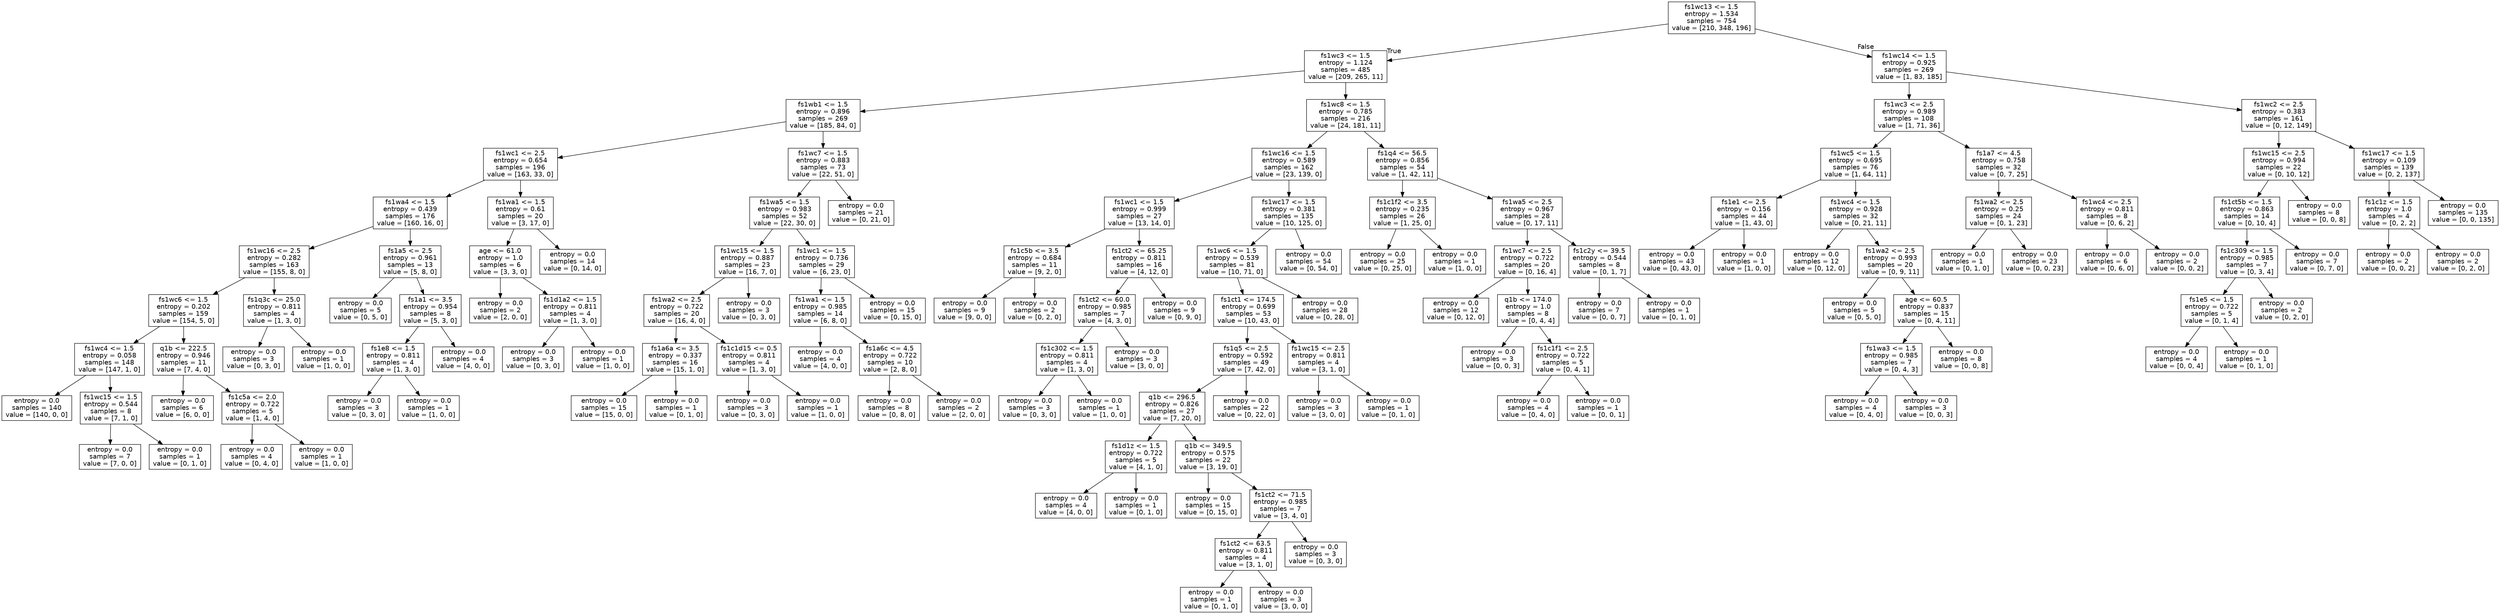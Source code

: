 digraph Tree {
node [shape=box, fontname="helvetica"] ;
edge [fontname="helvetica"] ;
0 [label="fs1wc13 <= 1.5\nentropy = 1.534\nsamples = 754\nvalue = [210, 348, 196]"] ;
1 [label="fs1wc3 <= 1.5\nentropy = 1.124\nsamples = 485\nvalue = [209, 265, 11]"] ;
0 -> 1 [labeldistance=2.5, labelangle=45, headlabel="True"] ;
2 [label="fs1wb1 <= 1.5\nentropy = 0.896\nsamples = 269\nvalue = [185, 84, 0]"] ;
1 -> 2 ;
3 [label="fs1wc1 <= 2.5\nentropy = 0.654\nsamples = 196\nvalue = [163, 33, 0]"] ;
2 -> 3 ;
4 [label="fs1wa4 <= 1.5\nentropy = 0.439\nsamples = 176\nvalue = [160, 16, 0]"] ;
3 -> 4 ;
5 [label="fs1wc16 <= 2.5\nentropy = 0.282\nsamples = 163\nvalue = [155, 8, 0]"] ;
4 -> 5 ;
6 [label="fs1wc6 <= 1.5\nentropy = 0.202\nsamples = 159\nvalue = [154, 5, 0]"] ;
5 -> 6 ;
7 [label="fs1wc4 <= 1.5\nentropy = 0.058\nsamples = 148\nvalue = [147, 1, 0]"] ;
6 -> 7 ;
8 [label="entropy = 0.0\nsamples = 140\nvalue = [140, 0, 0]"] ;
7 -> 8 ;
9 [label="fs1wc15 <= 1.5\nentropy = 0.544\nsamples = 8\nvalue = [7, 1, 0]"] ;
7 -> 9 ;
10 [label="entropy = 0.0\nsamples = 7\nvalue = [7, 0, 0]"] ;
9 -> 10 ;
11 [label="entropy = 0.0\nsamples = 1\nvalue = [0, 1, 0]"] ;
9 -> 11 ;
12 [label="q1b <= 222.5\nentropy = 0.946\nsamples = 11\nvalue = [7, 4, 0]"] ;
6 -> 12 ;
13 [label="entropy = 0.0\nsamples = 6\nvalue = [6, 0, 0]"] ;
12 -> 13 ;
14 [label="fs1c5a <= 2.0\nentropy = 0.722\nsamples = 5\nvalue = [1, 4, 0]"] ;
12 -> 14 ;
15 [label="entropy = 0.0\nsamples = 4\nvalue = [0, 4, 0]"] ;
14 -> 15 ;
16 [label="entropy = 0.0\nsamples = 1\nvalue = [1, 0, 0]"] ;
14 -> 16 ;
17 [label="fs1q3c <= 25.0\nentropy = 0.811\nsamples = 4\nvalue = [1, 3, 0]"] ;
5 -> 17 ;
18 [label="entropy = 0.0\nsamples = 3\nvalue = [0, 3, 0]"] ;
17 -> 18 ;
19 [label="entropy = 0.0\nsamples = 1\nvalue = [1, 0, 0]"] ;
17 -> 19 ;
20 [label="fs1a5 <= 2.5\nentropy = 0.961\nsamples = 13\nvalue = [5, 8, 0]"] ;
4 -> 20 ;
21 [label="entropy = 0.0\nsamples = 5\nvalue = [0, 5, 0]"] ;
20 -> 21 ;
22 [label="fs1a1 <= 3.5\nentropy = 0.954\nsamples = 8\nvalue = [5, 3, 0]"] ;
20 -> 22 ;
23 [label="fs1e8 <= 1.5\nentropy = 0.811\nsamples = 4\nvalue = [1, 3, 0]"] ;
22 -> 23 ;
24 [label="entropy = 0.0\nsamples = 3\nvalue = [0, 3, 0]"] ;
23 -> 24 ;
25 [label="entropy = 0.0\nsamples = 1\nvalue = [1, 0, 0]"] ;
23 -> 25 ;
26 [label="entropy = 0.0\nsamples = 4\nvalue = [4, 0, 0]"] ;
22 -> 26 ;
27 [label="fs1wa1 <= 1.5\nentropy = 0.61\nsamples = 20\nvalue = [3, 17, 0]"] ;
3 -> 27 ;
28 [label="age <= 61.0\nentropy = 1.0\nsamples = 6\nvalue = [3, 3, 0]"] ;
27 -> 28 ;
29 [label="entropy = 0.0\nsamples = 2\nvalue = [2, 0, 0]"] ;
28 -> 29 ;
30 [label="fs1d1a2 <= 1.5\nentropy = 0.811\nsamples = 4\nvalue = [1, 3, 0]"] ;
28 -> 30 ;
31 [label="entropy = 0.0\nsamples = 3\nvalue = [0, 3, 0]"] ;
30 -> 31 ;
32 [label="entropy = 0.0\nsamples = 1\nvalue = [1, 0, 0]"] ;
30 -> 32 ;
33 [label="entropy = 0.0\nsamples = 14\nvalue = [0, 14, 0]"] ;
27 -> 33 ;
34 [label="fs1wc7 <= 1.5\nentropy = 0.883\nsamples = 73\nvalue = [22, 51, 0]"] ;
2 -> 34 ;
35 [label="fs1wa5 <= 1.5\nentropy = 0.983\nsamples = 52\nvalue = [22, 30, 0]"] ;
34 -> 35 ;
36 [label="fs1wc15 <= 1.5\nentropy = 0.887\nsamples = 23\nvalue = [16, 7, 0]"] ;
35 -> 36 ;
37 [label="fs1wa2 <= 2.5\nentropy = 0.722\nsamples = 20\nvalue = [16, 4, 0]"] ;
36 -> 37 ;
38 [label="fs1a6a <= 3.5\nentropy = 0.337\nsamples = 16\nvalue = [15, 1, 0]"] ;
37 -> 38 ;
39 [label="entropy = 0.0\nsamples = 15\nvalue = [15, 0, 0]"] ;
38 -> 39 ;
40 [label="entropy = 0.0\nsamples = 1\nvalue = [0, 1, 0]"] ;
38 -> 40 ;
41 [label="fs1c1d15 <= 0.5\nentropy = 0.811\nsamples = 4\nvalue = [1, 3, 0]"] ;
37 -> 41 ;
42 [label="entropy = 0.0\nsamples = 3\nvalue = [0, 3, 0]"] ;
41 -> 42 ;
43 [label="entropy = 0.0\nsamples = 1\nvalue = [1, 0, 0]"] ;
41 -> 43 ;
44 [label="entropy = 0.0\nsamples = 3\nvalue = [0, 3, 0]"] ;
36 -> 44 ;
45 [label="fs1wc1 <= 1.5\nentropy = 0.736\nsamples = 29\nvalue = [6, 23, 0]"] ;
35 -> 45 ;
46 [label="fs1wa1 <= 1.5\nentropy = 0.985\nsamples = 14\nvalue = [6, 8, 0]"] ;
45 -> 46 ;
47 [label="entropy = 0.0\nsamples = 4\nvalue = [4, 0, 0]"] ;
46 -> 47 ;
48 [label="fs1a6c <= 4.5\nentropy = 0.722\nsamples = 10\nvalue = [2, 8, 0]"] ;
46 -> 48 ;
49 [label="entropy = 0.0\nsamples = 8\nvalue = [0, 8, 0]"] ;
48 -> 49 ;
50 [label="entropy = 0.0\nsamples = 2\nvalue = [2, 0, 0]"] ;
48 -> 50 ;
51 [label="entropy = 0.0\nsamples = 15\nvalue = [0, 15, 0]"] ;
45 -> 51 ;
52 [label="entropy = 0.0\nsamples = 21\nvalue = [0, 21, 0]"] ;
34 -> 52 ;
53 [label="fs1wc8 <= 1.5\nentropy = 0.785\nsamples = 216\nvalue = [24, 181, 11]"] ;
1 -> 53 ;
54 [label="fs1wc16 <= 1.5\nentropy = 0.589\nsamples = 162\nvalue = [23, 139, 0]"] ;
53 -> 54 ;
55 [label="fs1wc1 <= 1.5\nentropy = 0.999\nsamples = 27\nvalue = [13, 14, 0]"] ;
54 -> 55 ;
56 [label="fs1c5b <= 3.5\nentropy = 0.684\nsamples = 11\nvalue = [9, 2, 0]"] ;
55 -> 56 ;
57 [label="entropy = 0.0\nsamples = 9\nvalue = [9, 0, 0]"] ;
56 -> 57 ;
58 [label="entropy = 0.0\nsamples = 2\nvalue = [0, 2, 0]"] ;
56 -> 58 ;
59 [label="fs1ct2 <= 65.25\nentropy = 0.811\nsamples = 16\nvalue = [4, 12, 0]"] ;
55 -> 59 ;
60 [label="fs1ct2 <= 60.0\nentropy = 0.985\nsamples = 7\nvalue = [4, 3, 0]"] ;
59 -> 60 ;
61 [label="fs1c302 <= 1.5\nentropy = 0.811\nsamples = 4\nvalue = [1, 3, 0]"] ;
60 -> 61 ;
62 [label="entropy = 0.0\nsamples = 3\nvalue = [0, 3, 0]"] ;
61 -> 62 ;
63 [label="entropy = 0.0\nsamples = 1\nvalue = [1, 0, 0]"] ;
61 -> 63 ;
64 [label="entropy = 0.0\nsamples = 3\nvalue = [3, 0, 0]"] ;
60 -> 64 ;
65 [label="entropy = 0.0\nsamples = 9\nvalue = [0, 9, 0]"] ;
59 -> 65 ;
66 [label="fs1wc17 <= 1.5\nentropy = 0.381\nsamples = 135\nvalue = [10, 125, 0]"] ;
54 -> 66 ;
67 [label="fs1wc6 <= 1.5\nentropy = 0.539\nsamples = 81\nvalue = [10, 71, 0]"] ;
66 -> 67 ;
68 [label="fs1ct1 <= 174.5\nentropy = 0.699\nsamples = 53\nvalue = [10, 43, 0]"] ;
67 -> 68 ;
69 [label="fs1q5 <= 2.5\nentropy = 0.592\nsamples = 49\nvalue = [7, 42, 0]"] ;
68 -> 69 ;
70 [label="q1b <= 296.5\nentropy = 0.826\nsamples = 27\nvalue = [7, 20, 0]"] ;
69 -> 70 ;
71 [label="fs1d1z <= 1.5\nentropy = 0.722\nsamples = 5\nvalue = [4, 1, 0]"] ;
70 -> 71 ;
72 [label="entropy = 0.0\nsamples = 4\nvalue = [4, 0, 0]"] ;
71 -> 72 ;
73 [label="entropy = 0.0\nsamples = 1\nvalue = [0, 1, 0]"] ;
71 -> 73 ;
74 [label="q1b <= 349.5\nentropy = 0.575\nsamples = 22\nvalue = [3, 19, 0]"] ;
70 -> 74 ;
75 [label="entropy = 0.0\nsamples = 15\nvalue = [0, 15, 0]"] ;
74 -> 75 ;
76 [label="fs1ct2 <= 71.5\nentropy = 0.985\nsamples = 7\nvalue = [3, 4, 0]"] ;
74 -> 76 ;
77 [label="fs1ct2 <= 63.5\nentropy = 0.811\nsamples = 4\nvalue = [3, 1, 0]"] ;
76 -> 77 ;
78 [label="entropy = 0.0\nsamples = 1\nvalue = [0, 1, 0]"] ;
77 -> 78 ;
79 [label="entropy = 0.0\nsamples = 3\nvalue = [3, 0, 0]"] ;
77 -> 79 ;
80 [label="entropy = 0.0\nsamples = 3\nvalue = [0, 3, 0]"] ;
76 -> 80 ;
81 [label="entropy = 0.0\nsamples = 22\nvalue = [0, 22, 0]"] ;
69 -> 81 ;
82 [label="fs1wc15 <= 2.5\nentropy = 0.811\nsamples = 4\nvalue = [3, 1, 0]"] ;
68 -> 82 ;
83 [label="entropy = 0.0\nsamples = 3\nvalue = [3, 0, 0]"] ;
82 -> 83 ;
84 [label="entropy = 0.0\nsamples = 1\nvalue = [0, 1, 0]"] ;
82 -> 84 ;
85 [label="entropy = 0.0\nsamples = 28\nvalue = [0, 28, 0]"] ;
67 -> 85 ;
86 [label="entropy = 0.0\nsamples = 54\nvalue = [0, 54, 0]"] ;
66 -> 86 ;
87 [label="fs1q4 <= 56.5\nentropy = 0.856\nsamples = 54\nvalue = [1, 42, 11]"] ;
53 -> 87 ;
88 [label="fs1c1f2 <= 3.5\nentropy = 0.235\nsamples = 26\nvalue = [1, 25, 0]"] ;
87 -> 88 ;
89 [label="entropy = 0.0\nsamples = 25\nvalue = [0, 25, 0]"] ;
88 -> 89 ;
90 [label="entropy = 0.0\nsamples = 1\nvalue = [1, 0, 0]"] ;
88 -> 90 ;
91 [label="fs1wa5 <= 2.5\nentropy = 0.967\nsamples = 28\nvalue = [0, 17, 11]"] ;
87 -> 91 ;
92 [label="fs1wc7 <= 2.5\nentropy = 0.722\nsamples = 20\nvalue = [0, 16, 4]"] ;
91 -> 92 ;
93 [label="entropy = 0.0\nsamples = 12\nvalue = [0, 12, 0]"] ;
92 -> 93 ;
94 [label="q1b <= 174.0\nentropy = 1.0\nsamples = 8\nvalue = [0, 4, 4]"] ;
92 -> 94 ;
95 [label="entropy = 0.0\nsamples = 3\nvalue = [0, 0, 3]"] ;
94 -> 95 ;
96 [label="fs1c1f1 <= 2.5\nentropy = 0.722\nsamples = 5\nvalue = [0, 4, 1]"] ;
94 -> 96 ;
97 [label="entropy = 0.0\nsamples = 4\nvalue = [0, 4, 0]"] ;
96 -> 97 ;
98 [label="entropy = 0.0\nsamples = 1\nvalue = [0, 0, 1]"] ;
96 -> 98 ;
99 [label="fs1c2y <= 39.5\nentropy = 0.544\nsamples = 8\nvalue = [0, 1, 7]"] ;
91 -> 99 ;
100 [label="entropy = 0.0\nsamples = 7\nvalue = [0, 0, 7]"] ;
99 -> 100 ;
101 [label="entropy = 0.0\nsamples = 1\nvalue = [0, 1, 0]"] ;
99 -> 101 ;
102 [label="fs1wc14 <= 1.5\nentropy = 0.925\nsamples = 269\nvalue = [1, 83, 185]"] ;
0 -> 102 [labeldistance=2.5, labelangle=-45, headlabel="False"] ;
103 [label="fs1wc3 <= 2.5\nentropy = 0.989\nsamples = 108\nvalue = [1, 71, 36]"] ;
102 -> 103 ;
104 [label="fs1wc5 <= 1.5\nentropy = 0.695\nsamples = 76\nvalue = [1, 64, 11]"] ;
103 -> 104 ;
105 [label="fs1e1 <= 2.5\nentropy = 0.156\nsamples = 44\nvalue = [1, 43, 0]"] ;
104 -> 105 ;
106 [label="entropy = 0.0\nsamples = 43\nvalue = [0, 43, 0]"] ;
105 -> 106 ;
107 [label="entropy = 0.0\nsamples = 1\nvalue = [1, 0, 0]"] ;
105 -> 107 ;
108 [label="fs1wc4 <= 1.5\nentropy = 0.928\nsamples = 32\nvalue = [0, 21, 11]"] ;
104 -> 108 ;
109 [label="entropy = 0.0\nsamples = 12\nvalue = [0, 12, 0]"] ;
108 -> 109 ;
110 [label="fs1wa2 <= 2.5\nentropy = 0.993\nsamples = 20\nvalue = [0, 9, 11]"] ;
108 -> 110 ;
111 [label="entropy = 0.0\nsamples = 5\nvalue = [0, 5, 0]"] ;
110 -> 111 ;
112 [label="age <= 60.5\nentropy = 0.837\nsamples = 15\nvalue = [0, 4, 11]"] ;
110 -> 112 ;
113 [label="fs1wa3 <= 1.5\nentropy = 0.985\nsamples = 7\nvalue = [0, 4, 3]"] ;
112 -> 113 ;
114 [label="entropy = 0.0\nsamples = 4\nvalue = [0, 4, 0]"] ;
113 -> 114 ;
115 [label="entropy = 0.0\nsamples = 3\nvalue = [0, 0, 3]"] ;
113 -> 115 ;
116 [label="entropy = 0.0\nsamples = 8\nvalue = [0, 0, 8]"] ;
112 -> 116 ;
117 [label="fs1a7 <= 4.5\nentropy = 0.758\nsamples = 32\nvalue = [0, 7, 25]"] ;
103 -> 117 ;
118 [label="fs1wa2 <= 2.5\nentropy = 0.25\nsamples = 24\nvalue = [0, 1, 23]"] ;
117 -> 118 ;
119 [label="entropy = 0.0\nsamples = 1\nvalue = [0, 1, 0]"] ;
118 -> 119 ;
120 [label="entropy = 0.0\nsamples = 23\nvalue = [0, 0, 23]"] ;
118 -> 120 ;
121 [label="fs1wc4 <= 2.5\nentropy = 0.811\nsamples = 8\nvalue = [0, 6, 2]"] ;
117 -> 121 ;
122 [label="entropy = 0.0\nsamples = 6\nvalue = [0, 6, 0]"] ;
121 -> 122 ;
123 [label="entropy = 0.0\nsamples = 2\nvalue = [0, 0, 2]"] ;
121 -> 123 ;
124 [label="fs1wc2 <= 2.5\nentropy = 0.383\nsamples = 161\nvalue = [0, 12, 149]"] ;
102 -> 124 ;
125 [label="fs1wc15 <= 2.5\nentropy = 0.994\nsamples = 22\nvalue = [0, 10, 12]"] ;
124 -> 125 ;
126 [label="fs1ct5b <= 1.5\nentropy = 0.863\nsamples = 14\nvalue = [0, 10, 4]"] ;
125 -> 126 ;
127 [label="fs1c309 <= 1.5\nentropy = 0.985\nsamples = 7\nvalue = [0, 3, 4]"] ;
126 -> 127 ;
128 [label="fs1e5 <= 1.5\nentropy = 0.722\nsamples = 5\nvalue = [0, 1, 4]"] ;
127 -> 128 ;
129 [label="entropy = 0.0\nsamples = 4\nvalue = [0, 0, 4]"] ;
128 -> 129 ;
130 [label="entropy = 0.0\nsamples = 1\nvalue = [0, 1, 0]"] ;
128 -> 130 ;
131 [label="entropy = 0.0\nsamples = 2\nvalue = [0, 2, 0]"] ;
127 -> 131 ;
132 [label="entropy = 0.0\nsamples = 7\nvalue = [0, 7, 0]"] ;
126 -> 132 ;
133 [label="entropy = 0.0\nsamples = 8\nvalue = [0, 0, 8]"] ;
125 -> 133 ;
134 [label="fs1wc17 <= 1.5\nentropy = 0.109\nsamples = 139\nvalue = [0, 2, 137]"] ;
124 -> 134 ;
135 [label="fs1c1z <= 1.5\nentropy = 1.0\nsamples = 4\nvalue = [0, 2, 2]"] ;
134 -> 135 ;
136 [label="entropy = 0.0\nsamples = 2\nvalue = [0, 0, 2]"] ;
135 -> 136 ;
137 [label="entropy = 0.0\nsamples = 2\nvalue = [0, 2, 0]"] ;
135 -> 137 ;
138 [label="entropy = 0.0\nsamples = 135\nvalue = [0, 0, 135]"] ;
134 -> 138 ;
}